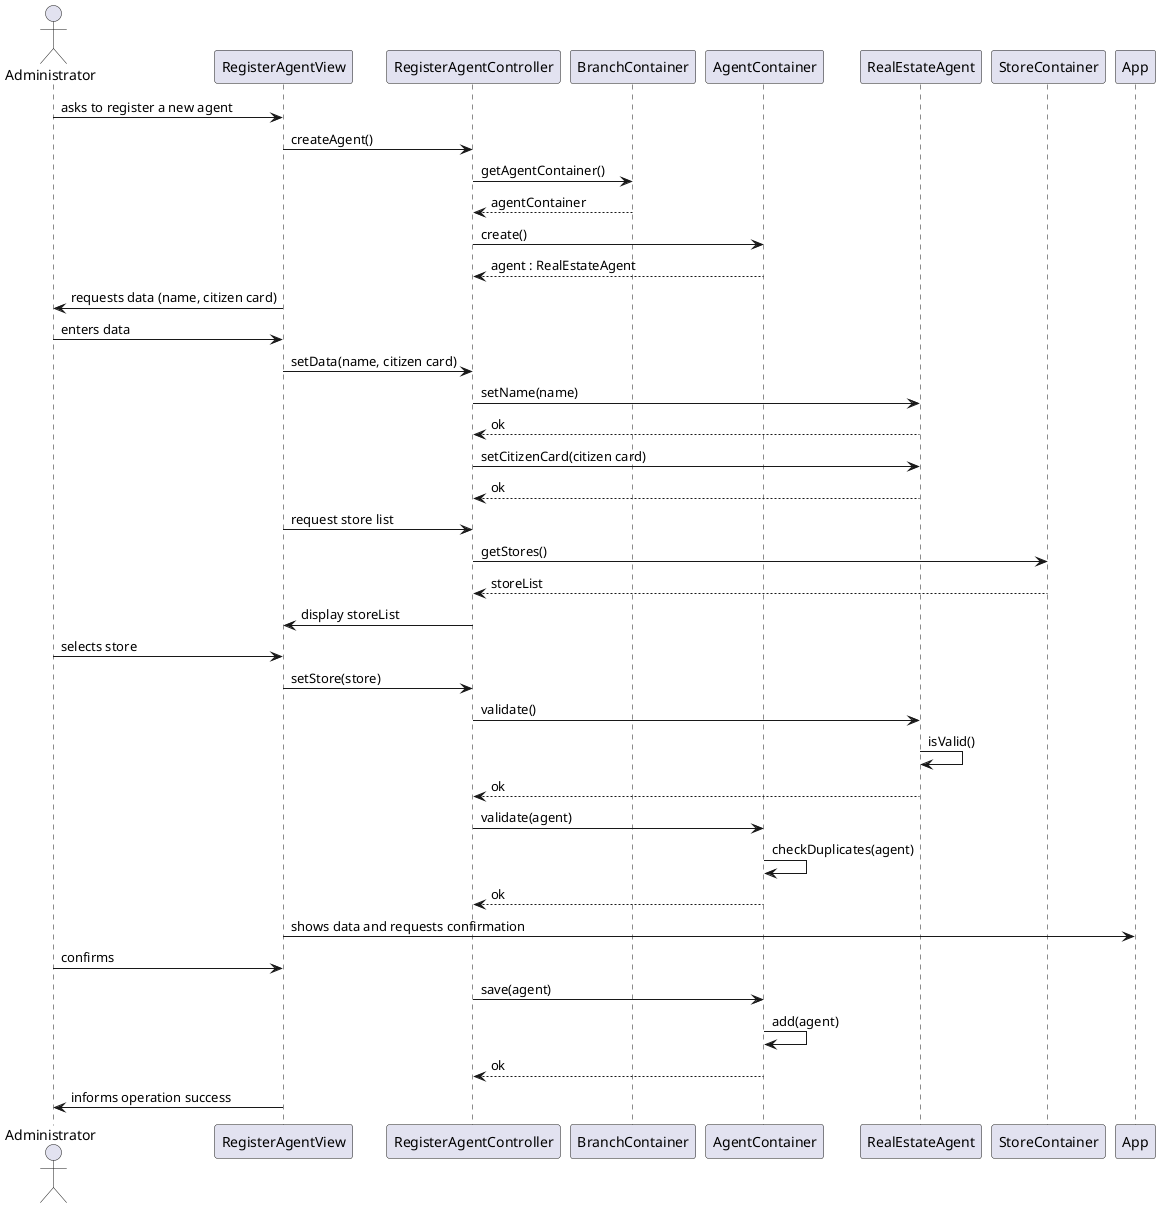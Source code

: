     @startuml
    hide circle
        skinparam classAttributeIconSize 0

        actor Administrator

        participant RegisterAgentView
        participant RegisterAgentController
        participant BranchContainer
        participant AgentContainer
        participant RealEstateAgent
        participant StoreContainer

        Administrator -> RegisterAgentView : asks to register a new agent
        RegisterAgentView -> RegisterAgentController : createAgent()

        RegisterAgentController -> BranchContainer : getAgentContainer()
        BranchContainer --> RegisterAgentController : agentContainer

        RegisterAgentController -> AgentContainer : create()
        AgentContainer --> RegisterAgentController : agent : RealEstateAgent

        RegisterAgentView -> Administrator : requests data (name, citizen card)
        Administrator -> RegisterAgentView : enters data

        RegisterAgentView -> RegisterAgentController : setData(name, citizen card)
        RegisterAgentController -> RealEstateAgent : setName(name)
        RealEstateAgent --> RegisterAgentController : ok
        RegisterAgentController -> RealEstateAgent : setCitizenCard(citizen card)
        RealEstateAgent --> RegisterAgentController : ok

        RegisterAgentView -> RegisterAgentController : request store list
        RegisterAgentController -> StoreContainer : getStores()
        StoreContainer --> RegisterAgentController : storeList
        RegisterAgentController -> RegisterAgentView : display storeList

        Administrator -> RegisterAgentView : selects store
        RegisterAgentView -> RegisterAgentController : setStore(store)

        RegisterAgentController -> RealEstateAgent : validate()
        RealEstateAgent -> RealEstateAgent : isValid()
        RealEstateAgent --> RegisterAgentController : ok

        RegisterAgentController -> AgentContainer : validate(agent)
        AgentContainer -> AgentContainer : checkDuplicates(agent)
        AgentContainer --> RegisterAgentController : ok

        RegisterAgentView -> App : shows data and requests confirmation
        Administrator -> RegisterAgentView : confirms

        RegisterAgentController -> AgentContainer : save(agent)
        AgentContainer -> AgentContainer : add(agent)
        AgentContainer --> RegisterAgentController : ok

        RegisterAgentView -> Administrator : informs operation success
    @enduml